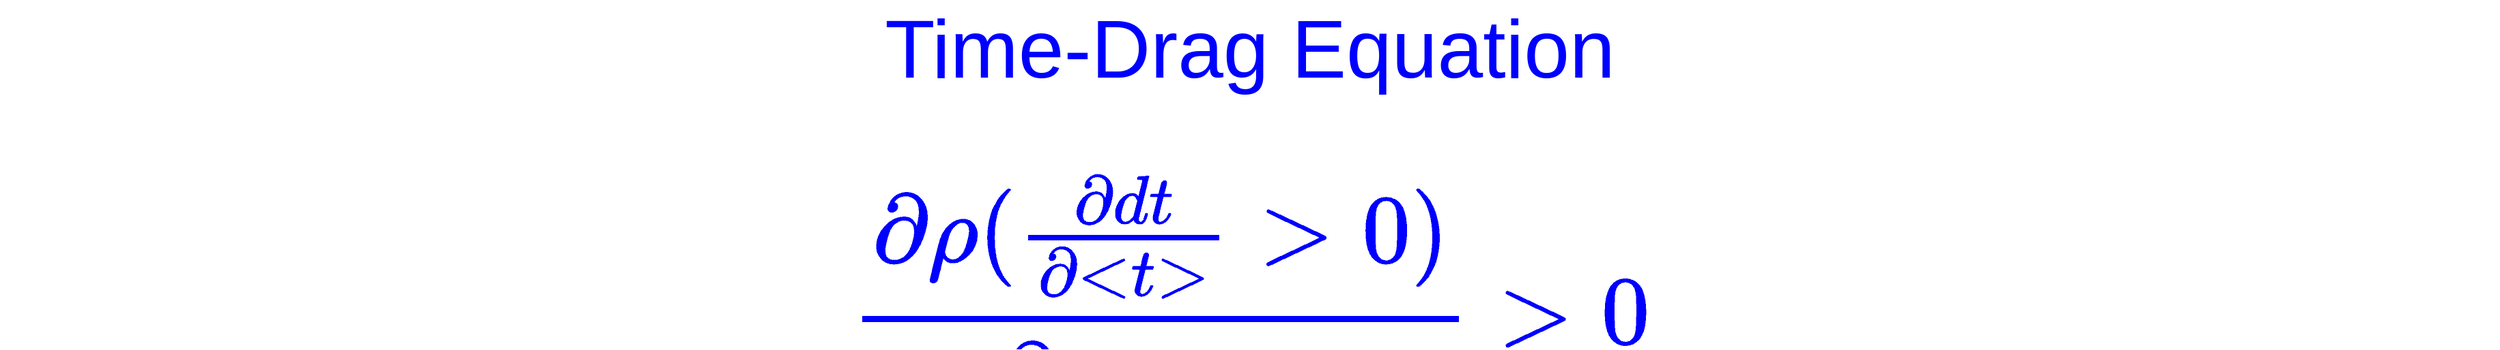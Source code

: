 <mxfile version="17.5.0" type="github">
  <diagram id="Xnlwl2u_ubdwm30J2toK" name="Page-1">
    <mxGraphModel dx="1779" dy="1344" grid="1" gridSize="10" guides="1" tooltips="1" connect="1" arrows="1" fold="1" page="1" pageScale="1" pageWidth="850" pageHeight="1100" math="1" shadow="0">
      <root>
        <mxCell id="0" />
        <mxCell id="1" parent="0" />
        <mxCell id="EkJN1f0ntG3CF3PkEY_X-1" value="&lt;font style=&quot;font-size: 60px&quot; color=&quot;#0000ff&quot;&gt;Time-Drag Equation&lt;/font&gt;" style="text;html=1;align=center;verticalAlign=middle;resizable=0;points=[];autosize=1;strokeColor=none;fillColor=none;" vertex="1" parent="1">
          <mxGeometry x="-10" y="160" width="550" height="40" as="geometry" />
        </mxCell>
        <mxCell id="EkJN1f0ntG3CF3PkEY_X-2" value="$$\frac{\partial \rho(\frac{\partial dt}{\partial &amp;lt;t&amp;gt;}&amp;gt;0)}{\partial &amp;lt;t&amp;gt;}&amp;gt;0$$" style="text;html=1;align=center;verticalAlign=middle;resizable=0;points=[];autosize=1;strokeColor=none;fillColor=none;fontSize=60;fontColor=#0000FF;" vertex="1" parent="1">
          <mxGeometry x="-650" y="320" width="1830" height="80" as="geometry" />
        </mxCell>
      </root>
    </mxGraphModel>
  </diagram>
</mxfile>
